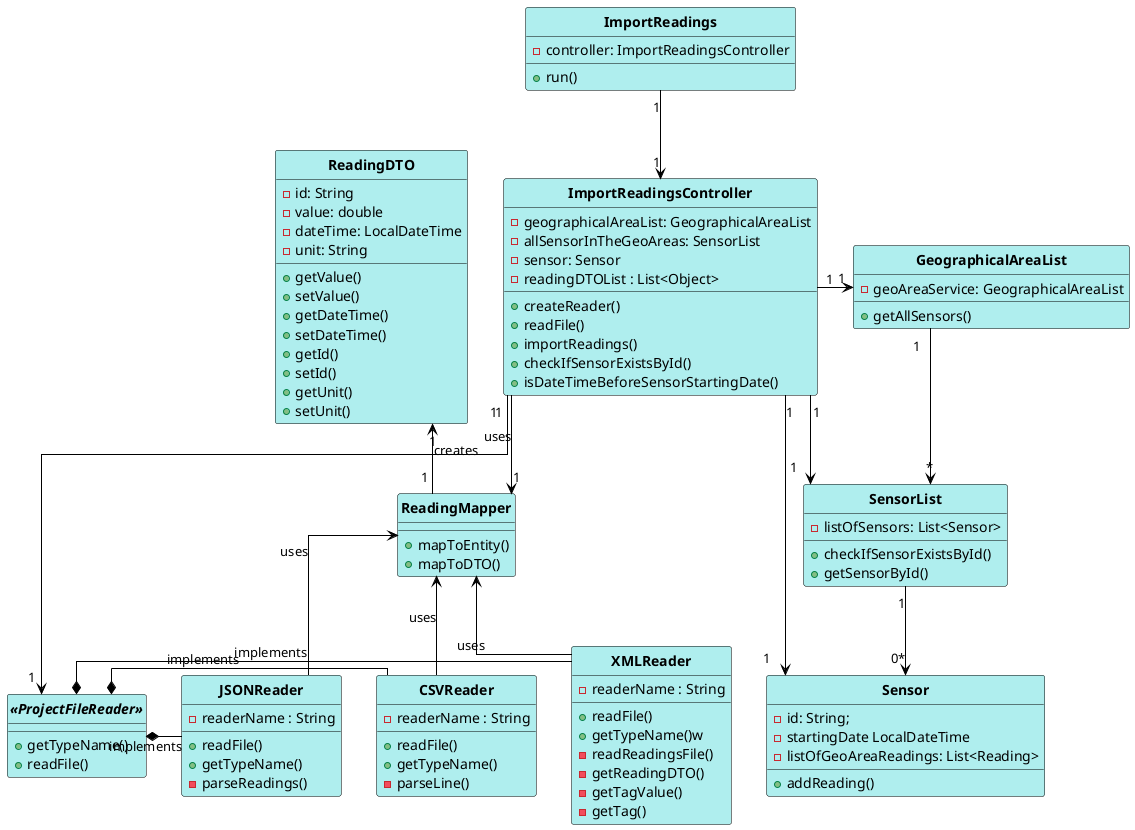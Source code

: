 @startuml
skinparam linetype ortho

skinparam class {
	BackgroundColor PaleTurquoise
	ArrowColor Black
	BorderColor Black
	FontStyle Bold
}

hide circle

ImportReadings "1" --> "1" ImportReadingsController
ImportReadingsController "1" -right-> "1" GeographicalAreaList
ImportReadingsController "1" --> "1" ReadingMapper :uses
ImportReadingsController "1" -> "1" SensorList
ImportReadingsController "1" -> "1" Sensor
ImportReadingsController "1" -> "1" "<<ProjectFileReader>>"
ReadingMapper "1" -up-> "1" ReadingDTO : creates
GeographicalAreaList "1" -down-> "*" SensorList
SensorList "1" -down-> "0*" Sensor
XMLReader -left-* "<<ProjectFileReader>>" : implements
CSVReader -left-* "<<ProjectFileReader>>" : implements
JSONReader -left-* "<<ProjectFileReader>>" : implements
XMLReader -up-> ReadingMapper : uses
CSVReader -up-> ReadingMapper : uses
JSONReader -up-> ReadingMapper : uses

Class ImportReadings {
-controller: ImportReadingsController
+run()
}

Class ImportReadingsController {
-geographicalAreaList: GeographicalAreaList
-allSensorInTheGeoAreas: SensorList
-sensor: Sensor
-readingDTOList : List<Object>
+createReader()
+readFile()
+importReadings()
+checkIfSensorExistsById()
+isDateTimeBeforeSensorStartingDate()
}


Class XMLReader {
-readerName : String
+readFile()
+getTypeName()w
-readReadingsFile()
-getReadingDTO()
-getTagValue()
-getTag()
}

Class ReadingMapper {
+mapToEntity()
+mapToDTO()
}
Class CSVReader {
-readerName : String
+readFile()
+getTypeName()
-parseLine()
}

Class JSONReader {
-readerName : String
+readFile()
+getTypeName()
-parseReadings()
}

Class GeographicalAreaList {
-geoAreaService: GeographicalAreaList
+getAllSensors()
}

Class SensorList {
-listOfSensors: List<Sensor>
+checkIfSensorExistsById()
+getSensorById()
}

Class Sensor {
-id: String;
-startingDate LocalDateTime
-listOfGeoAreaReadings: List<Reading>
+addReading()
}

Class ReadingDTO {
-id: String
-value: double
-dateTime: LocalDateTime
-unit: String
+getValue()
+setValue()
+getDateTime()
+setDateTime()
+getId()
+setId()
+getUnit()
+setUnit()
}


Interface "<<ProjectFileReader>>" {
+getTypeName()
+readFile()
}
@enduml